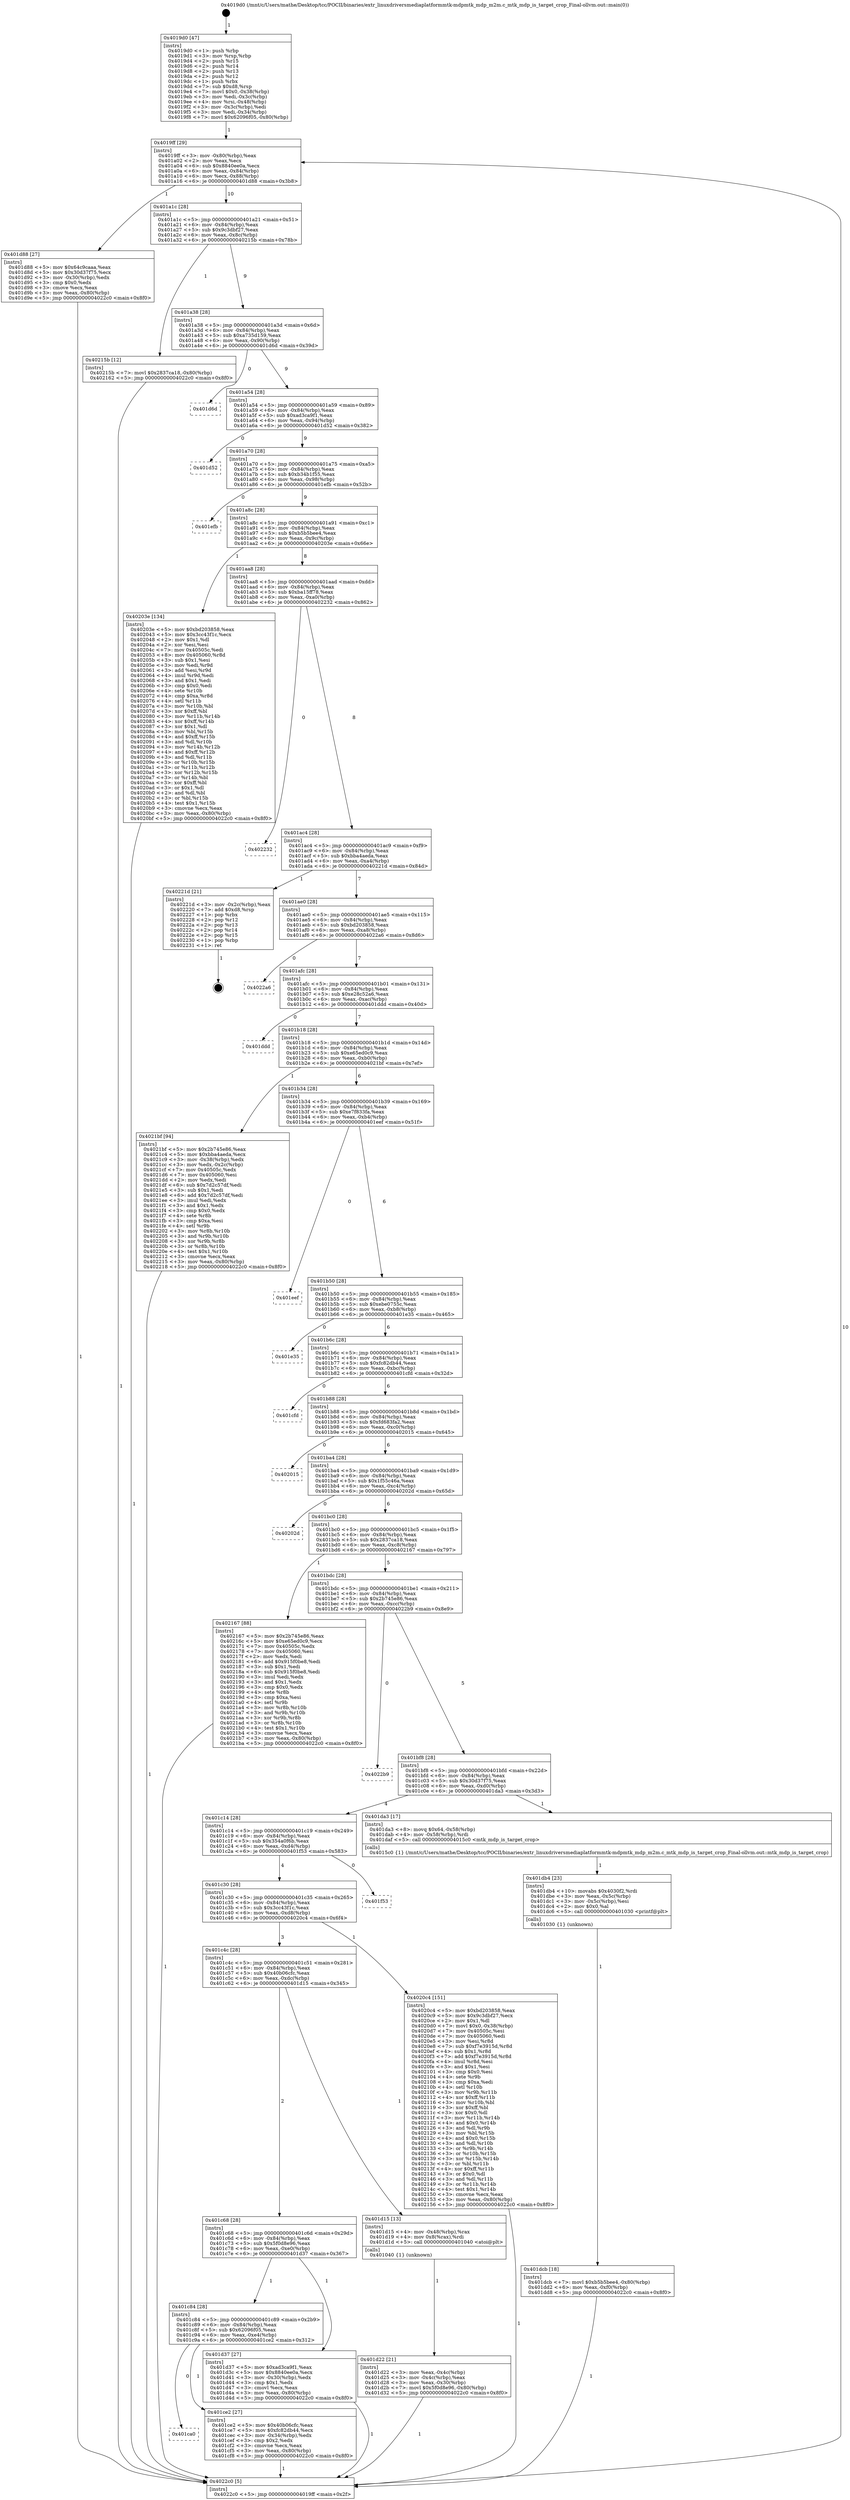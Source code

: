 digraph "0x4019d0" {
  label = "0x4019d0 (/mnt/c/Users/mathe/Desktop/tcc/POCII/binaries/extr_linuxdriversmediaplatformmtk-mdpmtk_mdp_m2m.c_mtk_mdp_is_target_crop_Final-ollvm.out::main(0))"
  labelloc = "t"
  node[shape=record]

  Entry [label="",width=0.3,height=0.3,shape=circle,fillcolor=black,style=filled]
  "0x4019ff" [label="{
     0x4019ff [29]\l
     | [instrs]\l
     &nbsp;&nbsp;0x4019ff \<+3\>: mov -0x80(%rbp),%eax\l
     &nbsp;&nbsp;0x401a02 \<+2\>: mov %eax,%ecx\l
     &nbsp;&nbsp;0x401a04 \<+6\>: sub $0x8840ee0a,%ecx\l
     &nbsp;&nbsp;0x401a0a \<+6\>: mov %eax,-0x84(%rbp)\l
     &nbsp;&nbsp;0x401a10 \<+6\>: mov %ecx,-0x88(%rbp)\l
     &nbsp;&nbsp;0x401a16 \<+6\>: je 0000000000401d88 \<main+0x3b8\>\l
  }"]
  "0x401d88" [label="{
     0x401d88 [27]\l
     | [instrs]\l
     &nbsp;&nbsp;0x401d88 \<+5\>: mov $0x64c9caaa,%eax\l
     &nbsp;&nbsp;0x401d8d \<+5\>: mov $0x30d37f75,%ecx\l
     &nbsp;&nbsp;0x401d92 \<+3\>: mov -0x30(%rbp),%edx\l
     &nbsp;&nbsp;0x401d95 \<+3\>: cmp $0x0,%edx\l
     &nbsp;&nbsp;0x401d98 \<+3\>: cmove %ecx,%eax\l
     &nbsp;&nbsp;0x401d9b \<+3\>: mov %eax,-0x80(%rbp)\l
     &nbsp;&nbsp;0x401d9e \<+5\>: jmp 00000000004022c0 \<main+0x8f0\>\l
  }"]
  "0x401a1c" [label="{
     0x401a1c [28]\l
     | [instrs]\l
     &nbsp;&nbsp;0x401a1c \<+5\>: jmp 0000000000401a21 \<main+0x51\>\l
     &nbsp;&nbsp;0x401a21 \<+6\>: mov -0x84(%rbp),%eax\l
     &nbsp;&nbsp;0x401a27 \<+5\>: sub $0x9c3dbf27,%eax\l
     &nbsp;&nbsp;0x401a2c \<+6\>: mov %eax,-0x8c(%rbp)\l
     &nbsp;&nbsp;0x401a32 \<+6\>: je 000000000040215b \<main+0x78b\>\l
  }"]
  Exit [label="",width=0.3,height=0.3,shape=circle,fillcolor=black,style=filled,peripheries=2]
  "0x40215b" [label="{
     0x40215b [12]\l
     | [instrs]\l
     &nbsp;&nbsp;0x40215b \<+7\>: movl $0x2837ca18,-0x80(%rbp)\l
     &nbsp;&nbsp;0x402162 \<+5\>: jmp 00000000004022c0 \<main+0x8f0\>\l
  }"]
  "0x401a38" [label="{
     0x401a38 [28]\l
     | [instrs]\l
     &nbsp;&nbsp;0x401a38 \<+5\>: jmp 0000000000401a3d \<main+0x6d\>\l
     &nbsp;&nbsp;0x401a3d \<+6\>: mov -0x84(%rbp),%eax\l
     &nbsp;&nbsp;0x401a43 \<+5\>: sub $0xa735d159,%eax\l
     &nbsp;&nbsp;0x401a48 \<+6\>: mov %eax,-0x90(%rbp)\l
     &nbsp;&nbsp;0x401a4e \<+6\>: je 0000000000401d6d \<main+0x39d\>\l
  }"]
  "0x401dcb" [label="{
     0x401dcb [18]\l
     | [instrs]\l
     &nbsp;&nbsp;0x401dcb \<+7\>: movl $0xb5b5bee4,-0x80(%rbp)\l
     &nbsp;&nbsp;0x401dd2 \<+6\>: mov %eax,-0xf0(%rbp)\l
     &nbsp;&nbsp;0x401dd8 \<+5\>: jmp 00000000004022c0 \<main+0x8f0\>\l
  }"]
  "0x401d6d" [label="{
     0x401d6d\l
  }", style=dashed]
  "0x401a54" [label="{
     0x401a54 [28]\l
     | [instrs]\l
     &nbsp;&nbsp;0x401a54 \<+5\>: jmp 0000000000401a59 \<main+0x89\>\l
     &nbsp;&nbsp;0x401a59 \<+6\>: mov -0x84(%rbp),%eax\l
     &nbsp;&nbsp;0x401a5f \<+5\>: sub $0xad3ca9f1,%eax\l
     &nbsp;&nbsp;0x401a64 \<+6\>: mov %eax,-0x94(%rbp)\l
     &nbsp;&nbsp;0x401a6a \<+6\>: je 0000000000401d52 \<main+0x382\>\l
  }"]
  "0x401db4" [label="{
     0x401db4 [23]\l
     | [instrs]\l
     &nbsp;&nbsp;0x401db4 \<+10\>: movabs $0x4030f2,%rdi\l
     &nbsp;&nbsp;0x401dbe \<+3\>: mov %eax,-0x5c(%rbp)\l
     &nbsp;&nbsp;0x401dc1 \<+3\>: mov -0x5c(%rbp),%esi\l
     &nbsp;&nbsp;0x401dc4 \<+2\>: mov $0x0,%al\l
     &nbsp;&nbsp;0x401dc6 \<+5\>: call 0000000000401030 \<printf@plt\>\l
     | [calls]\l
     &nbsp;&nbsp;0x401030 \{1\} (unknown)\l
  }"]
  "0x401d52" [label="{
     0x401d52\l
  }", style=dashed]
  "0x401a70" [label="{
     0x401a70 [28]\l
     | [instrs]\l
     &nbsp;&nbsp;0x401a70 \<+5\>: jmp 0000000000401a75 \<main+0xa5\>\l
     &nbsp;&nbsp;0x401a75 \<+6\>: mov -0x84(%rbp),%eax\l
     &nbsp;&nbsp;0x401a7b \<+5\>: sub $0xb34b1f55,%eax\l
     &nbsp;&nbsp;0x401a80 \<+6\>: mov %eax,-0x98(%rbp)\l
     &nbsp;&nbsp;0x401a86 \<+6\>: je 0000000000401efb \<main+0x52b\>\l
  }"]
  "0x401d22" [label="{
     0x401d22 [21]\l
     | [instrs]\l
     &nbsp;&nbsp;0x401d22 \<+3\>: mov %eax,-0x4c(%rbp)\l
     &nbsp;&nbsp;0x401d25 \<+3\>: mov -0x4c(%rbp),%eax\l
     &nbsp;&nbsp;0x401d28 \<+3\>: mov %eax,-0x30(%rbp)\l
     &nbsp;&nbsp;0x401d2b \<+7\>: movl $0x5f0d8e96,-0x80(%rbp)\l
     &nbsp;&nbsp;0x401d32 \<+5\>: jmp 00000000004022c0 \<main+0x8f0\>\l
  }"]
  "0x401efb" [label="{
     0x401efb\l
  }", style=dashed]
  "0x401a8c" [label="{
     0x401a8c [28]\l
     | [instrs]\l
     &nbsp;&nbsp;0x401a8c \<+5\>: jmp 0000000000401a91 \<main+0xc1\>\l
     &nbsp;&nbsp;0x401a91 \<+6\>: mov -0x84(%rbp),%eax\l
     &nbsp;&nbsp;0x401a97 \<+5\>: sub $0xb5b5bee4,%eax\l
     &nbsp;&nbsp;0x401a9c \<+6\>: mov %eax,-0x9c(%rbp)\l
     &nbsp;&nbsp;0x401aa2 \<+6\>: je 000000000040203e \<main+0x66e\>\l
  }"]
  "0x4019d0" [label="{
     0x4019d0 [47]\l
     | [instrs]\l
     &nbsp;&nbsp;0x4019d0 \<+1\>: push %rbp\l
     &nbsp;&nbsp;0x4019d1 \<+3\>: mov %rsp,%rbp\l
     &nbsp;&nbsp;0x4019d4 \<+2\>: push %r15\l
     &nbsp;&nbsp;0x4019d6 \<+2\>: push %r14\l
     &nbsp;&nbsp;0x4019d8 \<+2\>: push %r13\l
     &nbsp;&nbsp;0x4019da \<+2\>: push %r12\l
     &nbsp;&nbsp;0x4019dc \<+1\>: push %rbx\l
     &nbsp;&nbsp;0x4019dd \<+7\>: sub $0xd8,%rsp\l
     &nbsp;&nbsp;0x4019e4 \<+7\>: movl $0x0,-0x38(%rbp)\l
     &nbsp;&nbsp;0x4019eb \<+3\>: mov %edi,-0x3c(%rbp)\l
     &nbsp;&nbsp;0x4019ee \<+4\>: mov %rsi,-0x48(%rbp)\l
     &nbsp;&nbsp;0x4019f2 \<+3\>: mov -0x3c(%rbp),%edi\l
     &nbsp;&nbsp;0x4019f5 \<+3\>: mov %edi,-0x34(%rbp)\l
     &nbsp;&nbsp;0x4019f8 \<+7\>: movl $0x62096f05,-0x80(%rbp)\l
  }"]
  "0x40203e" [label="{
     0x40203e [134]\l
     | [instrs]\l
     &nbsp;&nbsp;0x40203e \<+5\>: mov $0xbd203858,%eax\l
     &nbsp;&nbsp;0x402043 \<+5\>: mov $0x3cc43f1c,%ecx\l
     &nbsp;&nbsp;0x402048 \<+2\>: mov $0x1,%dl\l
     &nbsp;&nbsp;0x40204a \<+2\>: xor %esi,%esi\l
     &nbsp;&nbsp;0x40204c \<+7\>: mov 0x40505c,%edi\l
     &nbsp;&nbsp;0x402053 \<+8\>: mov 0x405060,%r8d\l
     &nbsp;&nbsp;0x40205b \<+3\>: sub $0x1,%esi\l
     &nbsp;&nbsp;0x40205e \<+3\>: mov %edi,%r9d\l
     &nbsp;&nbsp;0x402061 \<+3\>: add %esi,%r9d\l
     &nbsp;&nbsp;0x402064 \<+4\>: imul %r9d,%edi\l
     &nbsp;&nbsp;0x402068 \<+3\>: and $0x1,%edi\l
     &nbsp;&nbsp;0x40206b \<+3\>: cmp $0x0,%edi\l
     &nbsp;&nbsp;0x40206e \<+4\>: sete %r10b\l
     &nbsp;&nbsp;0x402072 \<+4\>: cmp $0xa,%r8d\l
     &nbsp;&nbsp;0x402076 \<+4\>: setl %r11b\l
     &nbsp;&nbsp;0x40207a \<+3\>: mov %r10b,%bl\l
     &nbsp;&nbsp;0x40207d \<+3\>: xor $0xff,%bl\l
     &nbsp;&nbsp;0x402080 \<+3\>: mov %r11b,%r14b\l
     &nbsp;&nbsp;0x402083 \<+4\>: xor $0xff,%r14b\l
     &nbsp;&nbsp;0x402087 \<+3\>: xor $0x1,%dl\l
     &nbsp;&nbsp;0x40208a \<+3\>: mov %bl,%r15b\l
     &nbsp;&nbsp;0x40208d \<+4\>: and $0xff,%r15b\l
     &nbsp;&nbsp;0x402091 \<+3\>: and %dl,%r10b\l
     &nbsp;&nbsp;0x402094 \<+3\>: mov %r14b,%r12b\l
     &nbsp;&nbsp;0x402097 \<+4\>: and $0xff,%r12b\l
     &nbsp;&nbsp;0x40209b \<+3\>: and %dl,%r11b\l
     &nbsp;&nbsp;0x40209e \<+3\>: or %r10b,%r15b\l
     &nbsp;&nbsp;0x4020a1 \<+3\>: or %r11b,%r12b\l
     &nbsp;&nbsp;0x4020a4 \<+3\>: xor %r12b,%r15b\l
     &nbsp;&nbsp;0x4020a7 \<+3\>: or %r14b,%bl\l
     &nbsp;&nbsp;0x4020aa \<+3\>: xor $0xff,%bl\l
     &nbsp;&nbsp;0x4020ad \<+3\>: or $0x1,%dl\l
     &nbsp;&nbsp;0x4020b0 \<+2\>: and %dl,%bl\l
     &nbsp;&nbsp;0x4020b2 \<+3\>: or %bl,%r15b\l
     &nbsp;&nbsp;0x4020b5 \<+4\>: test $0x1,%r15b\l
     &nbsp;&nbsp;0x4020b9 \<+3\>: cmovne %ecx,%eax\l
     &nbsp;&nbsp;0x4020bc \<+3\>: mov %eax,-0x80(%rbp)\l
     &nbsp;&nbsp;0x4020bf \<+5\>: jmp 00000000004022c0 \<main+0x8f0\>\l
  }"]
  "0x401aa8" [label="{
     0x401aa8 [28]\l
     | [instrs]\l
     &nbsp;&nbsp;0x401aa8 \<+5\>: jmp 0000000000401aad \<main+0xdd\>\l
     &nbsp;&nbsp;0x401aad \<+6\>: mov -0x84(%rbp),%eax\l
     &nbsp;&nbsp;0x401ab3 \<+5\>: sub $0xba15ff78,%eax\l
     &nbsp;&nbsp;0x401ab8 \<+6\>: mov %eax,-0xa0(%rbp)\l
     &nbsp;&nbsp;0x401abe \<+6\>: je 0000000000402232 \<main+0x862\>\l
  }"]
  "0x4022c0" [label="{
     0x4022c0 [5]\l
     | [instrs]\l
     &nbsp;&nbsp;0x4022c0 \<+5\>: jmp 00000000004019ff \<main+0x2f\>\l
  }"]
  "0x402232" [label="{
     0x402232\l
  }", style=dashed]
  "0x401ac4" [label="{
     0x401ac4 [28]\l
     | [instrs]\l
     &nbsp;&nbsp;0x401ac4 \<+5\>: jmp 0000000000401ac9 \<main+0xf9\>\l
     &nbsp;&nbsp;0x401ac9 \<+6\>: mov -0x84(%rbp),%eax\l
     &nbsp;&nbsp;0x401acf \<+5\>: sub $0xbba4aeda,%eax\l
     &nbsp;&nbsp;0x401ad4 \<+6\>: mov %eax,-0xa4(%rbp)\l
     &nbsp;&nbsp;0x401ada \<+6\>: je 000000000040221d \<main+0x84d\>\l
  }"]
  "0x401ca0" [label="{
     0x401ca0\l
  }", style=dashed]
  "0x40221d" [label="{
     0x40221d [21]\l
     | [instrs]\l
     &nbsp;&nbsp;0x40221d \<+3\>: mov -0x2c(%rbp),%eax\l
     &nbsp;&nbsp;0x402220 \<+7\>: add $0xd8,%rsp\l
     &nbsp;&nbsp;0x402227 \<+1\>: pop %rbx\l
     &nbsp;&nbsp;0x402228 \<+2\>: pop %r12\l
     &nbsp;&nbsp;0x40222a \<+2\>: pop %r13\l
     &nbsp;&nbsp;0x40222c \<+2\>: pop %r14\l
     &nbsp;&nbsp;0x40222e \<+2\>: pop %r15\l
     &nbsp;&nbsp;0x402230 \<+1\>: pop %rbp\l
     &nbsp;&nbsp;0x402231 \<+1\>: ret\l
  }"]
  "0x401ae0" [label="{
     0x401ae0 [28]\l
     | [instrs]\l
     &nbsp;&nbsp;0x401ae0 \<+5\>: jmp 0000000000401ae5 \<main+0x115\>\l
     &nbsp;&nbsp;0x401ae5 \<+6\>: mov -0x84(%rbp),%eax\l
     &nbsp;&nbsp;0x401aeb \<+5\>: sub $0xbd203858,%eax\l
     &nbsp;&nbsp;0x401af0 \<+6\>: mov %eax,-0xa8(%rbp)\l
     &nbsp;&nbsp;0x401af6 \<+6\>: je 00000000004022a6 \<main+0x8d6\>\l
  }"]
  "0x401ce2" [label="{
     0x401ce2 [27]\l
     | [instrs]\l
     &nbsp;&nbsp;0x401ce2 \<+5\>: mov $0x40b06cfc,%eax\l
     &nbsp;&nbsp;0x401ce7 \<+5\>: mov $0xfc82db44,%ecx\l
     &nbsp;&nbsp;0x401cec \<+3\>: mov -0x34(%rbp),%edx\l
     &nbsp;&nbsp;0x401cef \<+3\>: cmp $0x2,%edx\l
     &nbsp;&nbsp;0x401cf2 \<+3\>: cmovne %ecx,%eax\l
     &nbsp;&nbsp;0x401cf5 \<+3\>: mov %eax,-0x80(%rbp)\l
     &nbsp;&nbsp;0x401cf8 \<+5\>: jmp 00000000004022c0 \<main+0x8f0\>\l
  }"]
  "0x4022a6" [label="{
     0x4022a6\l
  }", style=dashed]
  "0x401afc" [label="{
     0x401afc [28]\l
     | [instrs]\l
     &nbsp;&nbsp;0x401afc \<+5\>: jmp 0000000000401b01 \<main+0x131\>\l
     &nbsp;&nbsp;0x401b01 \<+6\>: mov -0x84(%rbp),%eax\l
     &nbsp;&nbsp;0x401b07 \<+5\>: sub $0xe28c52a6,%eax\l
     &nbsp;&nbsp;0x401b0c \<+6\>: mov %eax,-0xac(%rbp)\l
     &nbsp;&nbsp;0x401b12 \<+6\>: je 0000000000401ddd \<main+0x40d\>\l
  }"]
  "0x401c84" [label="{
     0x401c84 [28]\l
     | [instrs]\l
     &nbsp;&nbsp;0x401c84 \<+5\>: jmp 0000000000401c89 \<main+0x2b9\>\l
     &nbsp;&nbsp;0x401c89 \<+6\>: mov -0x84(%rbp),%eax\l
     &nbsp;&nbsp;0x401c8f \<+5\>: sub $0x62096f05,%eax\l
     &nbsp;&nbsp;0x401c94 \<+6\>: mov %eax,-0xe4(%rbp)\l
     &nbsp;&nbsp;0x401c9a \<+6\>: je 0000000000401ce2 \<main+0x312\>\l
  }"]
  "0x401ddd" [label="{
     0x401ddd\l
  }", style=dashed]
  "0x401b18" [label="{
     0x401b18 [28]\l
     | [instrs]\l
     &nbsp;&nbsp;0x401b18 \<+5\>: jmp 0000000000401b1d \<main+0x14d\>\l
     &nbsp;&nbsp;0x401b1d \<+6\>: mov -0x84(%rbp),%eax\l
     &nbsp;&nbsp;0x401b23 \<+5\>: sub $0xe65ed0c9,%eax\l
     &nbsp;&nbsp;0x401b28 \<+6\>: mov %eax,-0xb0(%rbp)\l
     &nbsp;&nbsp;0x401b2e \<+6\>: je 00000000004021bf \<main+0x7ef\>\l
  }"]
  "0x401d37" [label="{
     0x401d37 [27]\l
     | [instrs]\l
     &nbsp;&nbsp;0x401d37 \<+5\>: mov $0xad3ca9f1,%eax\l
     &nbsp;&nbsp;0x401d3c \<+5\>: mov $0x8840ee0a,%ecx\l
     &nbsp;&nbsp;0x401d41 \<+3\>: mov -0x30(%rbp),%edx\l
     &nbsp;&nbsp;0x401d44 \<+3\>: cmp $0x1,%edx\l
     &nbsp;&nbsp;0x401d47 \<+3\>: cmovl %ecx,%eax\l
     &nbsp;&nbsp;0x401d4a \<+3\>: mov %eax,-0x80(%rbp)\l
     &nbsp;&nbsp;0x401d4d \<+5\>: jmp 00000000004022c0 \<main+0x8f0\>\l
  }"]
  "0x4021bf" [label="{
     0x4021bf [94]\l
     | [instrs]\l
     &nbsp;&nbsp;0x4021bf \<+5\>: mov $0x2b745e86,%eax\l
     &nbsp;&nbsp;0x4021c4 \<+5\>: mov $0xbba4aeda,%ecx\l
     &nbsp;&nbsp;0x4021c9 \<+3\>: mov -0x38(%rbp),%edx\l
     &nbsp;&nbsp;0x4021cc \<+3\>: mov %edx,-0x2c(%rbp)\l
     &nbsp;&nbsp;0x4021cf \<+7\>: mov 0x40505c,%edx\l
     &nbsp;&nbsp;0x4021d6 \<+7\>: mov 0x405060,%esi\l
     &nbsp;&nbsp;0x4021dd \<+2\>: mov %edx,%edi\l
     &nbsp;&nbsp;0x4021df \<+6\>: sub $0x7d2c57df,%edi\l
     &nbsp;&nbsp;0x4021e5 \<+3\>: sub $0x1,%edi\l
     &nbsp;&nbsp;0x4021e8 \<+6\>: add $0x7d2c57df,%edi\l
     &nbsp;&nbsp;0x4021ee \<+3\>: imul %edi,%edx\l
     &nbsp;&nbsp;0x4021f1 \<+3\>: and $0x1,%edx\l
     &nbsp;&nbsp;0x4021f4 \<+3\>: cmp $0x0,%edx\l
     &nbsp;&nbsp;0x4021f7 \<+4\>: sete %r8b\l
     &nbsp;&nbsp;0x4021fb \<+3\>: cmp $0xa,%esi\l
     &nbsp;&nbsp;0x4021fe \<+4\>: setl %r9b\l
     &nbsp;&nbsp;0x402202 \<+3\>: mov %r8b,%r10b\l
     &nbsp;&nbsp;0x402205 \<+3\>: and %r9b,%r10b\l
     &nbsp;&nbsp;0x402208 \<+3\>: xor %r9b,%r8b\l
     &nbsp;&nbsp;0x40220b \<+3\>: or %r8b,%r10b\l
     &nbsp;&nbsp;0x40220e \<+4\>: test $0x1,%r10b\l
     &nbsp;&nbsp;0x402212 \<+3\>: cmovne %ecx,%eax\l
     &nbsp;&nbsp;0x402215 \<+3\>: mov %eax,-0x80(%rbp)\l
     &nbsp;&nbsp;0x402218 \<+5\>: jmp 00000000004022c0 \<main+0x8f0\>\l
  }"]
  "0x401b34" [label="{
     0x401b34 [28]\l
     | [instrs]\l
     &nbsp;&nbsp;0x401b34 \<+5\>: jmp 0000000000401b39 \<main+0x169\>\l
     &nbsp;&nbsp;0x401b39 \<+6\>: mov -0x84(%rbp),%eax\l
     &nbsp;&nbsp;0x401b3f \<+5\>: sub $0xe7f833fa,%eax\l
     &nbsp;&nbsp;0x401b44 \<+6\>: mov %eax,-0xb4(%rbp)\l
     &nbsp;&nbsp;0x401b4a \<+6\>: je 0000000000401eef \<main+0x51f\>\l
  }"]
  "0x401c68" [label="{
     0x401c68 [28]\l
     | [instrs]\l
     &nbsp;&nbsp;0x401c68 \<+5\>: jmp 0000000000401c6d \<main+0x29d\>\l
     &nbsp;&nbsp;0x401c6d \<+6\>: mov -0x84(%rbp),%eax\l
     &nbsp;&nbsp;0x401c73 \<+5\>: sub $0x5f0d8e96,%eax\l
     &nbsp;&nbsp;0x401c78 \<+6\>: mov %eax,-0xe0(%rbp)\l
     &nbsp;&nbsp;0x401c7e \<+6\>: je 0000000000401d37 \<main+0x367\>\l
  }"]
  "0x401eef" [label="{
     0x401eef\l
  }", style=dashed]
  "0x401b50" [label="{
     0x401b50 [28]\l
     | [instrs]\l
     &nbsp;&nbsp;0x401b50 \<+5\>: jmp 0000000000401b55 \<main+0x185\>\l
     &nbsp;&nbsp;0x401b55 \<+6\>: mov -0x84(%rbp),%eax\l
     &nbsp;&nbsp;0x401b5b \<+5\>: sub $0xebe0755c,%eax\l
     &nbsp;&nbsp;0x401b60 \<+6\>: mov %eax,-0xb8(%rbp)\l
     &nbsp;&nbsp;0x401b66 \<+6\>: je 0000000000401e35 \<main+0x465\>\l
  }"]
  "0x401d15" [label="{
     0x401d15 [13]\l
     | [instrs]\l
     &nbsp;&nbsp;0x401d15 \<+4\>: mov -0x48(%rbp),%rax\l
     &nbsp;&nbsp;0x401d19 \<+4\>: mov 0x8(%rax),%rdi\l
     &nbsp;&nbsp;0x401d1d \<+5\>: call 0000000000401040 \<atoi@plt\>\l
     | [calls]\l
     &nbsp;&nbsp;0x401040 \{1\} (unknown)\l
  }"]
  "0x401e35" [label="{
     0x401e35\l
  }", style=dashed]
  "0x401b6c" [label="{
     0x401b6c [28]\l
     | [instrs]\l
     &nbsp;&nbsp;0x401b6c \<+5\>: jmp 0000000000401b71 \<main+0x1a1\>\l
     &nbsp;&nbsp;0x401b71 \<+6\>: mov -0x84(%rbp),%eax\l
     &nbsp;&nbsp;0x401b77 \<+5\>: sub $0xfc82db44,%eax\l
     &nbsp;&nbsp;0x401b7c \<+6\>: mov %eax,-0xbc(%rbp)\l
     &nbsp;&nbsp;0x401b82 \<+6\>: je 0000000000401cfd \<main+0x32d\>\l
  }"]
  "0x401c4c" [label="{
     0x401c4c [28]\l
     | [instrs]\l
     &nbsp;&nbsp;0x401c4c \<+5\>: jmp 0000000000401c51 \<main+0x281\>\l
     &nbsp;&nbsp;0x401c51 \<+6\>: mov -0x84(%rbp),%eax\l
     &nbsp;&nbsp;0x401c57 \<+5\>: sub $0x40b06cfc,%eax\l
     &nbsp;&nbsp;0x401c5c \<+6\>: mov %eax,-0xdc(%rbp)\l
     &nbsp;&nbsp;0x401c62 \<+6\>: je 0000000000401d15 \<main+0x345\>\l
  }"]
  "0x401cfd" [label="{
     0x401cfd\l
  }", style=dashed]
  "0x401b88" [label="{
     0x401b88 [28]\l
     | [instrs]\l
     &nbsp;&nbsp;0x401b88 \<+5\>: jmp 0000000000401b8d \<main+0x1bd\>\l
     &nbsp;&nbsp;0x401b8d \<+6\>: mov -0x84(%rbp),%eax\l
     &nbsp;&nbsp;0x401b93 \<+5\>: sub $0xfd683fa2,%eax\l
     &nbsp;&nbsp;0x401b98 \<+6\>: mov %eax,-0xc0(%rbp)\l
     &nbsp;&nbsp;0x401b9e \<+6\>: je 0000000000402015 \<main+0x645\>\l
  }"]
  "0x4020c4" [label="{
     0x4020c4 [151]\l
     | [instrs]\l
     &nbsp;&nbsp;0x4020c4 \<+5\>: mov $0xbd203858,%eax\l
     &nbsp;&nbsp;0x4020c9 \<+5\>: mov $0x9c3dbf27,%ecx\l
     &nbsp;&nbsp;0x4020ce \<+2\>: mov $0x1,%dl\l
     &nbsp;&nbsp;0x4020d0 \<+7\>: movl $0x0,-0x38(%rbp)\l
     &nbsp;&nbsp;0x4020d7 \<+7\>: mov 0x40505c,%esi\l
     &nbsp;&nbsp;0x4020de \<+7\>: mov 0x405060,%edi\l
     &nbsp;&nbsp;0x4020e5 \<+3\>: mov %esi,%r8d\l
     &nbsp;&nbsp;0x4020e8 \<+7\>: sub $0xf7e3915d,%r8d\l
     &nbsp;&nbsp;0x4020ef \<+4\>: sub $0x1,%r8d\l
     &nbsp;&nbsp;0x4020f3 \<+7\>: add $0xf7e3915d,%r8d\l
     &nbsp;&nbsp;0x4020fa \<+4\>: imul %r8d,%esi\l
     &nbsp;&nbsp;0x4020fe \<+3\>: and $0x1,%esi\l
     &nbsp;&nbsp;0x402101 \<+3\>: cmp $0x0,%esi\l
     &nbsp;&nbsp;0x402104 \<+4\>: sete %r9b\l
     &nbsp;&nbsp;0x402108 \<+3\>: cmp $0xa,%edi\l
     &nbsp;&nbsp;0x40210b \<+4\>: setl %r10b\l
     &nbsp;&nbsp;0x40210f \<+3\>: mov %r9b,%r11b\l
     &nbsp;&nbsp;0x402112 \<+4\>: xor $0xff,%r11b\l
     &nbsp;&nbsp;0x402116 \<+3\>: mov %r10b,%bl\l
     &nbsp;&nbsp;0x402119 \<+3\>: xor $0xff,%bl\l
     &nbsp;&nbsp;0x40211c \<+3\>: xor $0x0,%dl\l
     &nbsp;&nbsp;0x40211f \<+3\>: mov %r11b,%r14b\l
     &nbsp;&nbsp;0x402122 \<+4\>: and $0x0,%r14b\l
     &nbsp;&nbsp;0x402126 \<+3\>: and %dl,%r9b\l
     &nbsp;&nbsp;0x402129 \<+3\>: mov %bl,%r15b\l
     &nbsp;&nbsp;0x40212c \<+4\>: and $0x0,%r15b\l
     &nbsp;&nbsp;0x402130 \<+3\>: and %dl,%r10b\l
     &nbsp;&nbsp;0x402133 \<+3\>: or %r9b,%r14b\l
     &nbsp;&nbsp;0x402136 \<+3\>: or %r10b,%r15b\l
     &nbsp;&nbsp;0x402139 \<+3\>: xor %r15b,%r14b\l
     &nbsp;&nbsp;0x40213c \<+3\>: or %bl,%r11b\l
     &nbsp;&nbsp;0x40213f \<+4\>: xor $0xff,%r11b\l
     &nbsp;&nbsp;0x402143 \<+3\>: or $0x0,%dl\l
     &nbsp;&nbsp;0x402146 \<+3\>: and %dl,%r11b\l
     &nbsp;&nbsp;0x402149 \<+3\>: or %r11b,%r14b\l
     &nbsp;&nbsp;0x40214c \<+4\>: test $0x1,%r14b\l
     &nbsp;&nbsp;0x402150 \<+3\>: cmovne %ecx,%eax\l
     &nbsp;&nbsp;0x402153 \<+3\>: mov %eax,-0x80(%rbp)\l
     &nbsp;&nbsp;0x402156 \<+5\>: jmp 00000000004022c0 \<main+0x8f0\>\l
  }"]
  "0x402015" [label="{
     0x402015\l
  }", style=dashed]
  "0x401ba4" [label="{
     0x401ba4 [28]\l
     | [instrs]\l
     &nbsp;&nbsp;0x401ba4 \<+5\>: jmp 0000000000401ba9 \<main+0x1d9\>\l
     &nbsp;&nbsp;0x401ba9 \<+6\>: mov -0x84(%rbp),%eax\l
     &nbsp;&nbsp;0x401baf \<+5\>: sub $0x1f55c46a,%eax\l
     &nbsp;&nbsp;0x401bb4 \<+6\>: mov %eax,-0xc4(%rbp)\l
     &nbsp;&nbsp;0x401bba \<+6\>: je 000000000040202d \<main+0x65d\>\l
  }"]
  "0x401c30" [label="{
     0x401c30 [28]\l
     | [instrs]\l
     &nbsp;&nbsp;0x401c30 \<+5\>: jmp 0000000000401c35 \<main+0x265\>\l
     &nbsp;&nbsp;0x401c35 \<+6\>: mov -0x84(%rbp),%eax\l
     &nbsp;&nbsp;0x401c3b \<+5\>: sub $0x3cc43f1c,%eax\l
     &nbsp;&nbsp;0x401c40 \<+6\>: mov %eax,-0xd8(%rbp)\l
     &nbsp;&nbsp;0x401c46 \<+6\>: je 00000000004020c4 \<main+0x6f4\>\l
  }"]
  "0x40202d" [label="{
     0x40202d\l
  }", style=dashed]
  "0x401bc0" [label="{
     0x401bc0 [28]\l
     | [instrs]\l
     &nbsp;&nbsp;0x401bc0 \<+5\>: jmp 0000000000401bc5 \<main+0x1f5\>\l
     &nbsp;&nbsp;0x401bc5 \<+6\>: mov -0x84(%rbp),%eax\l
     &nbsp;&nbsp;0x401bcb \<+5\>: sub $0x2837ca18,%eax\l
     &nbsp;&nbsp;0x401bd0 \<+6\>: mov %eax,-0xc8(%rbp)\l
     &nbsp;&nbsp;0x401bd6 \<+6\>: je 0000000000402167 \<main+0x797\>\l
  }"]
  "0x401f53" [label="{
     0x401f53\l
  }", style=dashed]
  "0x402167" [label="{
     0x402167 [88]\l
     | [instrs]\l
     &nbsp;&nbsp;0x402167 \<+5\>: mov $0x2b745e86,%eax\l
     &nbsp;&nbsp;0x40216c \<+5\>: mov $0xe65ed0c9,%ecx\l
     &nbsp;&nbsp;0x402171 \<+7\>: mov 0x40505c,%edx\l
     &nbsp;&nbsp;0x402178 \<+7\>: mov 0x405060,%esi\l
     &nbsp;&nbsp;0x40217f \<+2\>: mov %edx,%edi\l
     &nbsp;&nbsp;0x402181 \<+6\>: add $0x915f0be8,%edi\l
     &nbsp;&nbsp;0x402187 \<+3\>: sub $0x1,%edi\l
     &nbsp;&nbsp;0x40218a \<+6\>: sub $0x915f0be8,%edi\l
     &nbsp;&nbsp;0x402190 \<+3\>: imul %edi,%edx\l
     &nbsp;&nbsp;0x402193 \<+3\>: and $0x1,%edx\l
     &nbsp;&nbsp;0x402196 \<+3\>: cmp $0x0,%edx\l
     &nbsp;&nbsp;0x402199 \<+4\>: sete %r8b\l
     &nbsp;&nbsp;0x40219d \<+3\>: cmp $0xa,%esi\l
     &nbsp;&nbsp;0x4021a0 \<+4\>: setl %r9b\l
     &nbsp;&nbsp;0x4021a4 \<+3\>: mov %r8b,%r10b\l
     &nbsp;&nbsp;0x4021a7 \<+3\>: and %r9b,%r10b\l
     &nbsp;&nbsp;0x4021aa \<+3\>: xor %r9b,%r8b\l
     &nbsp;&nbsp;0x4021ad \<+3\>: or %r8b,%r10b\l
     &nbsp;&nbsp;0x4021b0 \<+4\>: test $0x1,%r10b\l
     &nbsp;&nbsp;0x4021b4 \<+3\>: cmovne %ecx,%eax\l
     &nbsp;&nbsp;0x4021b7 \<+3\>: mov %eax,-0x80(%rbp)\l
     &nbsp;&nbsp;0x4021ba \<+5\>: jmp 00000000004022c0 \<main+0x8f0\>\l
  }"]
  "0x401bdc" [label="{
     0x401bdc [28]\l
     | [instrs]\l
     &nbsp;&nbsp;0x401bdc \<+5\>: jmp 0000000000401be1 \<main+0x211\>\l
     &nbsp;&nbsp;0x401be1 \<+6\>: mov -0x84(%rbp),%eax\l
     &nbsp;&nbsp;0x401be7 \<+5\>: sub $0x2b745e86,%eax\l
     &nbsp;&nbsp;0x401bec \<+6\>: mov %eax,-0xcc(%rbp)\l
     &nbsp;&nbsp;0x401bf2 \<+6\>: je 00000000004022b9 \<main+0x8e9\>\l
  }"]
  "0x401c14" [label="{
     0x401c14 [28]\l
     | [instrs]\l
     &nbsp;&nbsp;0x401c14 \<+5\>: jmp 0000000000401c19 \<main+0x249\>\l
     &nbsp;&nbsp;0x401c19 \<+6\>: mov -0x84(%rbp),%eax\l
     &nbsp;&nbsp;0x401c1f \<+5\>: sub $0x354a0f6b,%eax\l
     &nbsp;&nbsp;0x401c24 \<+6\>: mov %eax,-0xd4(%rbp)\l
     &nbsp;&nbsp;0x401c2a \<+6\>: je 0000000000401f53 \<main+0x583\>\l
  }"]
  "0x4022b9" [label="{
     0x4022b9\l
  }", style=dashed]
  "0x401bf8" [label="{
     0x401bf8 [28]\l
     | [instrs]\l
     &nbsp;&nbsp;0x401bf8 \<+5\>: jmp 0000000000401bfd \<main+0x22d\>\l
     &nbsp;&nbsp;0x401bfd \<+6\>: mov -0x84(%rbp),%eax\l
     &nbsp;&nbsp;0x401c03 \<+5\>: sub $0x30d37f75,%eax\l
     &nbsp;&nbsp;0x401c08 \<+6\>: mov %eax,-0xd0(%rbp)\l
     &nbsp;&nbsp;0x401c0e \<+6\>: je 0000000000401da3 \<main+0x3d3\>\l
  }"]
  "0x401da3" [label="{
     0x401da3 [17]\l
     | [instrs]\l
     &nbsp;&nbsp;0x401da3 \<+8\>: movq $0x64,-0x58(%rbp)\l
     &nbsp;&nbsp;0x401dab \<+4\>: mov -0x58(%rbp),%rdi\l
     &nbsp;&nbsp;0x401daf \<+5\>: call 00000000004015c0 \<mtk_mdp_is_target_crop\>\l
     | [calls]\l
     &nbsp;&nbsp;0x4015c0 \{1\} (/mnt/c/Users/mathe/Desktop/tcc/POCII/binaries/extr_linuxdriversmediaplatformmtk-mdpmtk_mdp_m2m.c_mtk_mdp_is_target_crop_Final-ollvm.out::mtk_mdp_is_target_crop)\l
  }"]
  Entry -> "0x4019d0" [label=" 1"]
  "0x4019ff" -> "0x401d88" [label=" 1"]
  "0x4019ff" -> "0x401a1c" [label=" 10"]
  "0x40221d" -> Exit [label=" 1"]
  "0x401a1c" -> "0x40215b" [label=" 1"]
  "0x401a1c" -> "0x401a38" [label=" 9"]
  "0x4021bf" -> "0x4022c0" [label=" 1"]
  "0x401a38" -> "0x401d6d" [label=" 0"]
  "0x401a38" -> "0x401a54" [label=" 9"]
  "0x402167" -> "0x4022c0" [label=" 1"]
  "0x401a54" -> "0x401d52" [label=" 0"]
  "0x401a54" -> "0x401a70" [label=" 9"]
  "0x40215b" -> "0x4022c0" [label=" 1"]
  "0x401a70" -> "0x401efb" [label=" 0"]
  "0x401a70" -> "0x401a8c" [label=" 9"]
  "0x4020c4" -> "0x4022c0" [label=" 1"]
  "0x401a8c" -> "0x40203e" [label=" 1"]
  "0x401a8c" -> "0x401aa8" [label=" 8"]
  "0x40203e" -> "0x4022c0" [label=" 1"]
  "0x401aa8" -> "0x402232" [label=" 0"]
  "0x401aa8" -> "0x401ac4" [label=" 8"]
  "0x401dcb" -> "0x4022c0" [label=" 1"]
  "0x401ac4" -> "0x40221d" [label=" 1"]
  "0x401ac4" -> "0x401ae0" [label=" 7"]
  "0x401db4" -> "0x401dcb" [label=" 1"]
  "0x401ae0" -> "0x4022a6" [label=" 0"]
  "0x401ae0" -> "0x401afc" [label=" 7"]
  "0x401da3" -> "0x401db4" [label=" 1"]
  "0x401afc" -> "0x401ddd" [label=" 0"]
  "0x401afc" -> "0x401b18" [label=" 7"]
  "0x401d37" -> "0x4022c0" [label=" 1"]
  "0x401b18" -> "0x4021bf" [label=" 1"]
  "0x401b18" -> "0x401b34" [label=" 6"]
  "0x401d22" -> "0x4022c0" [label=" 1"]
  "0x401b34" -> "0x401eef" [label=" 0"]
  "0x401b34" -> "0x401b50" [label=" 6"]
  "0x4022c0" -> "0x4019ff" [label=" 10"]
  "0x401b50" -> "0x401e35" [label=" 0"]
  "0x401b50" -> "0x401b6c" [label=" 6"]
  "0x4019d0" -> "0x4019ff" [label=" 1"]
  "0x401b6c" -> "0x401cfd" [label=" 0"]
  "0x401b6c" -> "0x401b88" [label=" 6"]
  "0x401c84" -> "0x401ca0" [label=" 0"]
  "0x401b88" -> "0x402015" [label=" 0"]
  "0x401b88" -> "0x401ba4" [label=" 6"]
  "0x401c84" -> "0x401ce2" [label=" 1"]
  "0x401ba4" -> "0x40202d" [label=" 0"]
  "0x401ba4" -> "0x401bc0" [label=" 6"]
  "0x401c68" -> "0x401c84" [label=" 1"]
  "0x401bc0" -> "0x402167" [label=" 1"]
  "0x401bc0" -> "0x401bdc" [label=" 5"]
  "0x401c68" -> "0x401d37" [label=" 1"]
  "0x401bdc" -> "0x4022b9" [label=" 0"]
  "0x401bdc" -> "0x401bf8" [label=" 5"]
  "0x401c4c" -> "0x401c68" [label=" 2"]
  "0x401bf8" -> "0x401da3" [label=" 1"]
  "0x401bf8" -> "0x401c14" [label=" 4"]
  "0x401d15" -> "0x401d22" [label=" 1"]
  "0x401c14" -> "0x401f53" [label=" 0"]
  "0x401c14" -> "0x401c30" [label=" 4"]
  "0x401d88" -> "0x4022c0" [label=" 1"]
  "0x401c30" -> "0x4020c4" [label=" 1"]
  "0x401c30" -> "0x401c4c" [label=" 3"]
  "0x401ce2" -> "0x4022c0" [label=" 1"]
  "0x401c4c" -> "0x401d15" [label=" 1"]
}
